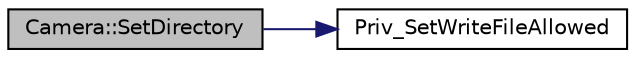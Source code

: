 digraph G
{
  edge [fontname="Helvetica",fontsize="10",labelfontname="Helvetica",labelfontsize="10"];
  node [fontname="Helvetica",fontsize="10",shape=record];
  rankdir="LR";
  Node1 [label="Camera::SetDirectory",height=0.2,width=0.4,color="black", fillcolor="grey75", style="filled" fontcolor="black"];
  Node1 -> Node2 [color="midnightblue",fontsize="10",style="solid",fontname="Helvetica"];
  Node2 [label="Priv_SetWriteFileAllowed",height=0.2,width=0.4,color="black", fillcolor="white", style="filled",URL="$_camera_8cpp.html#a2f1e06a99ab4462d81d3bfbfd7486f74",tooltip="Private NI function needed to write to the VxWorks target."];
}
